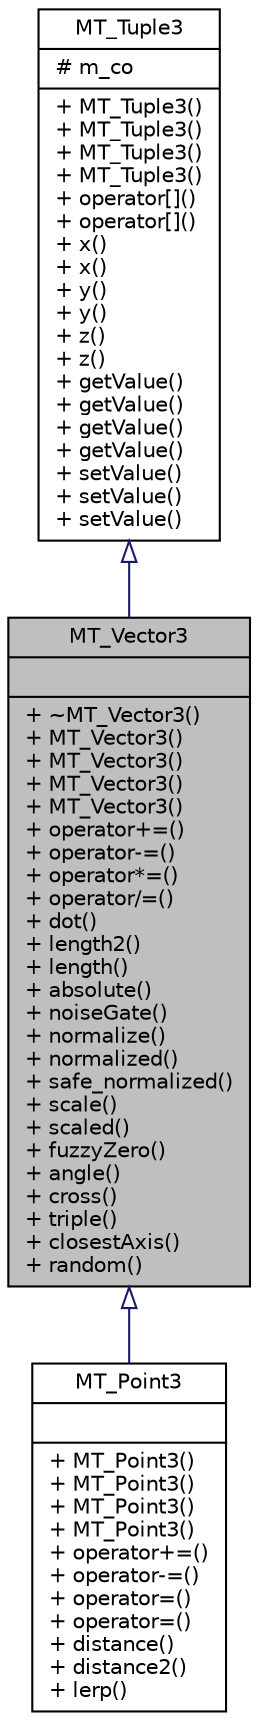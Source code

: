 digraph G
{
  edge [fontname="Helvetica",fontsize="10",labelfontname="Helvetica",labelfontsize="10"];
  node [fontname="Helvetica",fontsize="10",shape=record];
  Node1 [label="{MT_Vector3\n||+ ~MT_Vector3()\l+ MT_Vector3()\l+ MT_Vector3()\l+ MT_Vector3()\l+ MT_Vector3()\l+ operator+=()\l+ operator-=()\l+ operator*=()\l+ operator/=()\l+ dot()\l+ length2()\l+ length()\l+ absolute()\l+ noiseGate()\l+ normalize()\l+ normalized()\l+ safe_normalized()\l+ scale()\l+ scaled()\l+ fuzzyZero()\l+ angle()\l+ cross()\l+ triple()\l+ closestAxis()\l+ random()\l}",height=0.2,width=0.4,color="black", fillcolor="grey75", style="filled" fontcolor="black"];
  Node2 -> Node1 [dir=back,color="midnightblue",fontsize="10",style="solid",arrowtail="empty",fontname="Helvetica"];
  Node2 [label="{MT_Tuple3\n|# m_co\l|+ MT_Tuple3()\l+ MT_Tuple3()\l+ MT_Tuple3()\l+ MT_Tuple3()\l+ operator[]()\l+ operator[]()\l+ x()\l+ x()\l+ y()\l+ y()\l+ z()\l+ z()\l+ getValue()\l+ getValue()\l+ getValue()\l+ getValue()\l+ setValue()\l+ setValue()\l+ setValue()\l}",height=0.2,width=0.4,color="black", fillcolor="white", style="filled",URL="$d8/da2/classMT__Tuple3.html"];
  Node1 -> Node3 [dir=back,color="midnightblue",fontsize="10",style="solid",arrowtail="empty",fontname="Helvetica"];
  Node3 [label="{MT_Point3\n||+ MT_Point3()\l+ MT_Point3()\l+ MT_Point3()\l+ MT_Point3()\l+ operator+=()\l+ operator-=()\l+ operator=()\l+ operator=()\l+ distance()\l+ distance2()\l+ lerp()\l}",height=0.2,width=0.4,color="black", fillcolor="white", style="filled",URL="$d0/d9e/classMT__Point3.html"];
}

